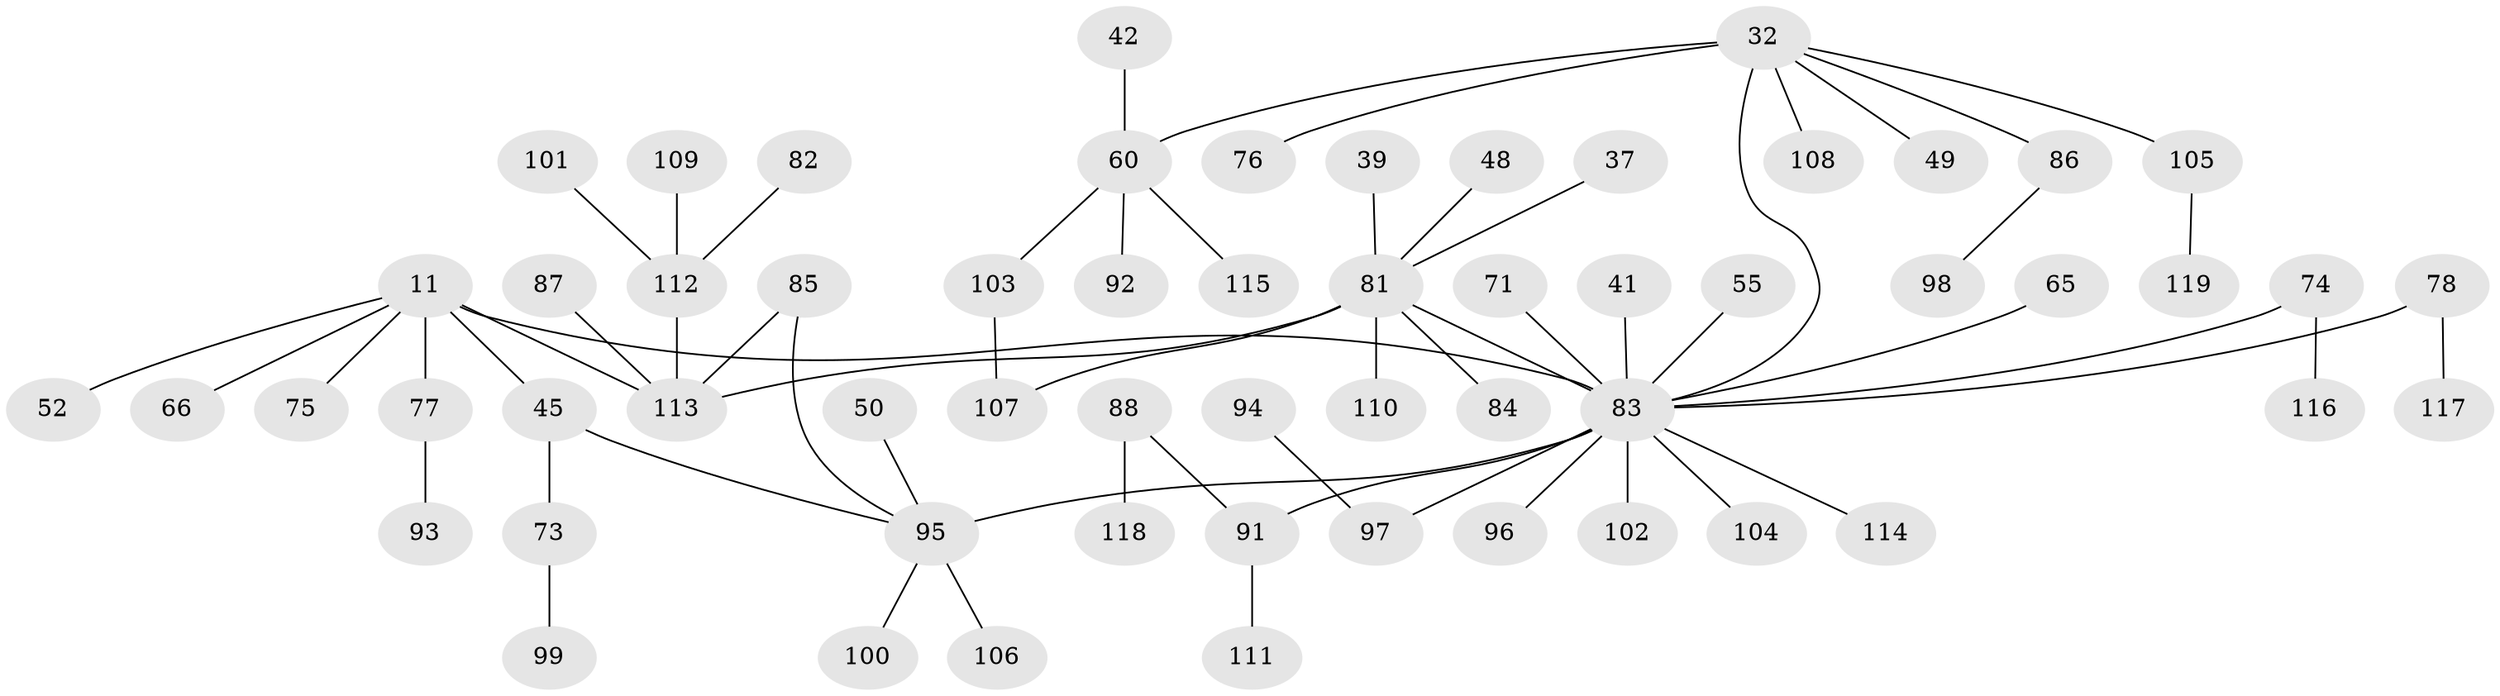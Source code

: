 // original degree distribution, {6: 0.03361344537815126, 5: 0.01680672268907563, 4: 0.13445378151260504, 3: 0.17647058823529413, 2: 0.17647058823529413, 1: 0.46218487394957986}
// Generated by graph-tools (version 1.1) at 2025/42/03/09/25 04:42:14]
// undirected, 59 vertices, 62 edges
graph export_dot {
graph [start="1"]
  node [color=gray90,style=filled];
  11 [super="+5"];
  32 [super="+26+16"];
  37;
  39;
  41;
  42;
  45 [super="+18"];
  48 [super="+22"];
  49;
  50;
  52;
  55;
  60 [super="+38"];
  65 [super="+63"];
  66;
  71;
  73;
  74 [super="+14"];
  75;
  76;
  77;
  78 [super="+53+70"];
  81 [super="+13+17"];
  82;
  83 [super="+59+80+9"];
  84;
  85;
  86;
  87;
  88 [super="+57+68"];
  91 [super="+24+56+69"];
  92;
  93;
  94;
  95 [super="+90"];
  96;
  97 [super="+64"];
  98;
  99;
  100;
  101;
  102;
  103;
  104;
  105 [super="+89"];
  106;
  107;
  108;
  109;
  110;
  111;
  112 [super="+44"];
  113 [super="+25+29+35+54+61+79"];
  114;
  115;
  116;
  117;
  118;
  119;
  11 -- 66;
  11 -- 45 [weight=2];
  11 -- 52;
  11 -- 75;
  11 -- 77;
  11 -- 113;
  11 -- 83 [weight=2];
  32 -- 86;
  32 -- 108;
  32 -- 49;
  32 -- 76;
  32 -- 60 [weight=2];
  32 -- 83;
  32 -- 105;
  37 -- 81;
  39 -- 81;
  41 -- 83;
  42 -- 60;
  45 -- 73;
  45 -- 95;
  48 -- 81;
  50 -- 95;
  55 -- 83;
  60 -- 92;
  60 -- 115;
  60 -- 103;
  65 -- 83;
  71 -- 83;
  73 -- 99;
  74 -- 116;
  74 -- 83;
  77 -- 93;
  78 -- 117;
  78 -- 83;
  81 -- 84;
  81 -- 107;
  81 -- 110;
  81 -- 113;
  81 -- 83 [weight=3];
  82 -- 112;
  83 -- 95 [weight=3];
  83 -- 114;
  83 -- 102;
  83 -- 104;
  83 -- 96;
  83 -- 97;
  83 -- 91;
  85 -- 95;
  85 -- 113;
  86 -- 98;
  87 -- 113;
  88 -- 91;
  88 -- 118;
  91 -- 111;
  94 -- 97;
  95 -- 100;
  95 -- 106;
  101 -- 112;
  103 -- 107;
  105 -- 119;
  109 -- 112;
  112 -- 113;
}
